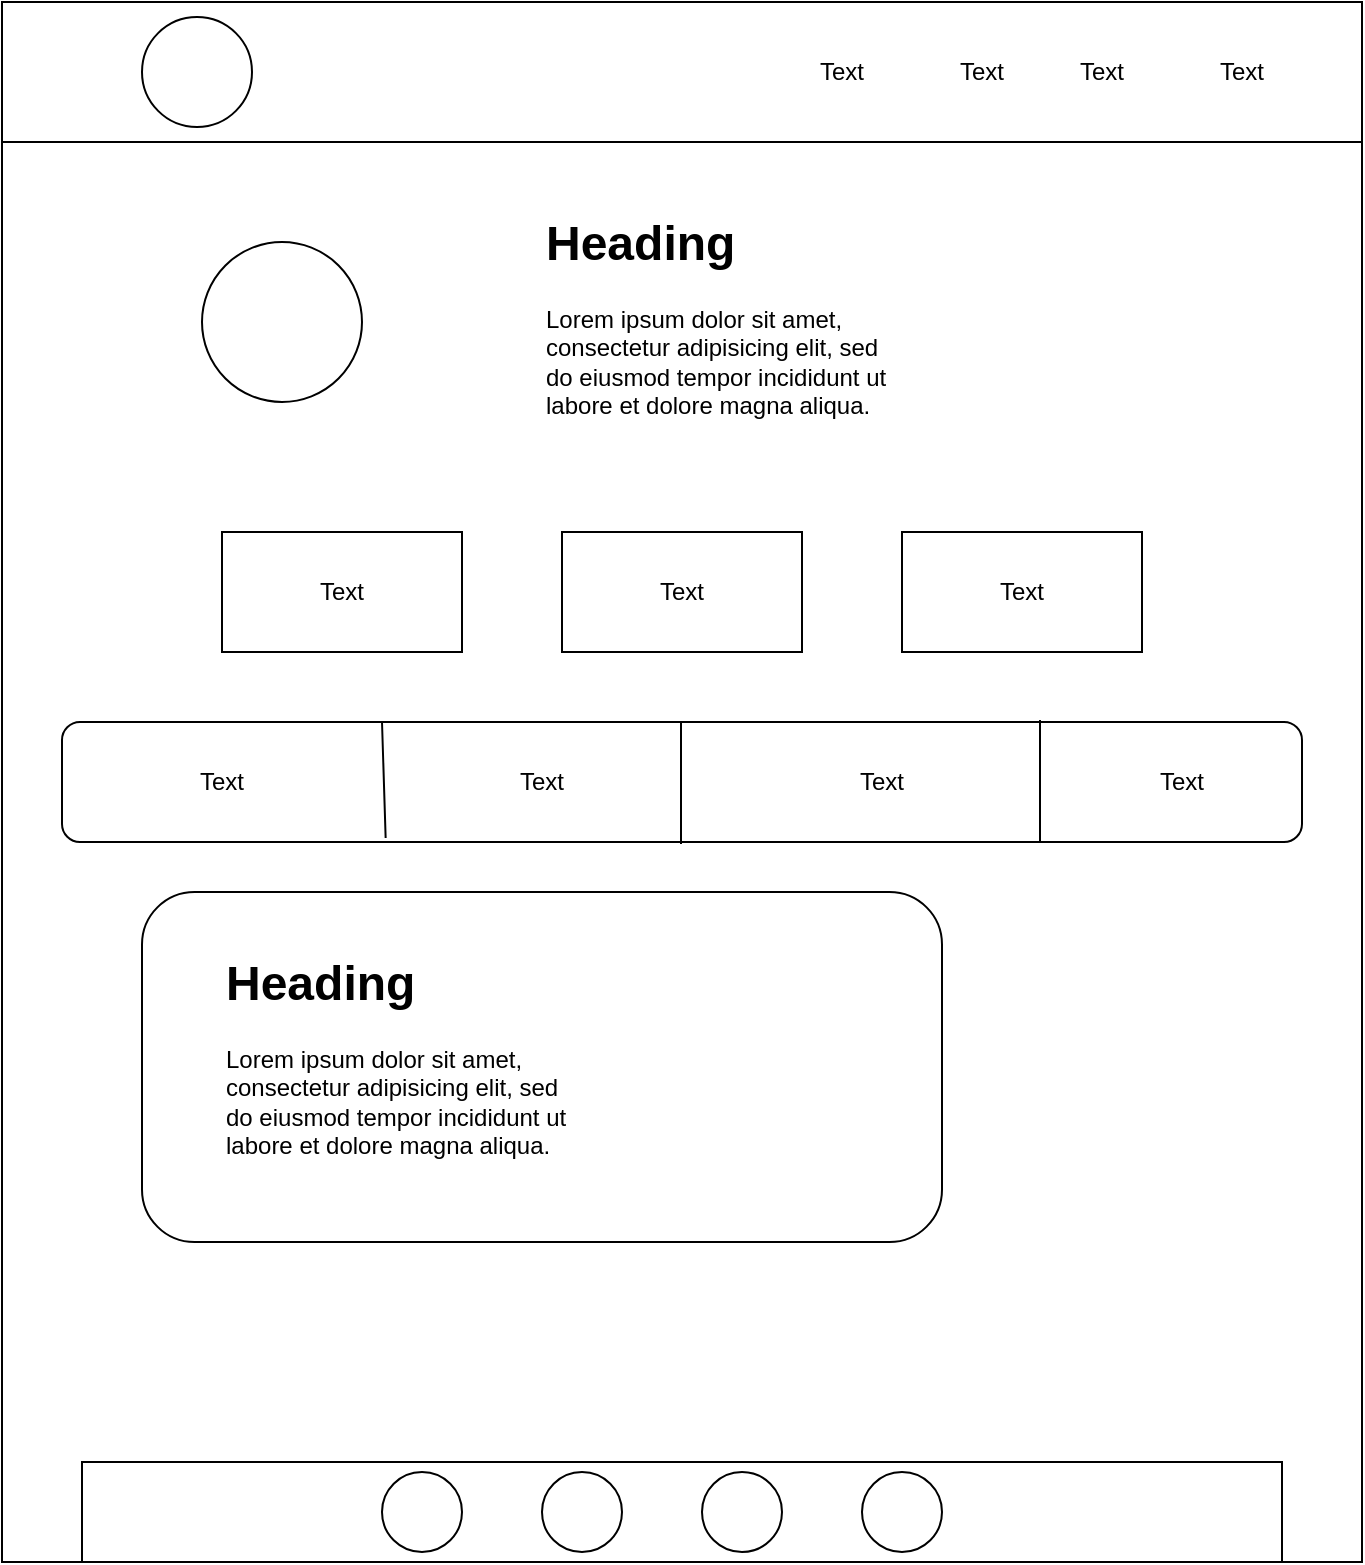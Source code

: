 <mxfile version="24.2.7" type="device">
  <diagram name="Página-1" id="-loPkzcuPb7qkBysw7mn">
    <mxGraphModel dx="1434" dy="780" grid="1" gridSize="10" guides="1" tooltips="1" connect="1" arrows="1" fold="1" page="1" pageScale="1" pageWidth="827" pageHeight="1169" math="0" shadow="0">
      <root>
        <mxCell id="0" />
        <mxCell id="1" parent="0" />
        <mxCell id="aY2KS8_h0rCA1LLG4cvc-1" value="" style="rounded=0;whiteSpace=wrap;html=1;" vertex="1" parent="1">
          <mxGeometry x="80" y="80" width="680" height="780" as="geometry" />
        </mxCell>
        <mxCell id="aY2KS8_h0rCA1LLG4cvc-2" value="" style="rounded=0;whiteSpace=wrap;html=1;" vertex="1" parent="1">
          <mxGeometry x="80" y="80" width="680" height="70" as="geometry" />
        </mxCell>
        <mxCell id="aY2KS8_h0rCA1LLG4cvc-3" value="" style="ellipse;whiteSpace=wrap;html=1;aspect=fixed;" vertex="1" parent="1">
          <mxGeometry x="150" y="87.5" width="55" height="55" as="geometry" />
        </mxCell>
        <mxCell id="aY2KS8_h0rCA1LLG4cvc-4" value="Text" style="text;html=1;align=center;verticalAlign=middle;whiteSpace=wrap;rounded=0;" vertex="1" parent="1">
          <mxGeometry x="470" y="100" width="60" height="30" as="geometry" />
        </mxCell>
        <mxCell id="aY2KS8_h0rCA1LLG4cvc-5" value="Text" style="text;html=1;align=center;verticalAlign=middle;whiteSpace=wrap;rounded=0;" vertex="1" parent="1">
          <mxGeometry x="540" y="100" width="60" height="30" as="geometry" />
        </mxCell>
        <mxCell id="aY2KS8_h0rCA1LLG4cvc-6" value="Text" style="text;html=1;align=center;verticalAlign=middle;whiteSpace=wrap;rounded=0;" vertex="1" parent="1">
          <mxGeometry x="670" y="100" width="60" height="30" as="geometry" />
        </mxCell>
        <mxCell id="aY2KS8_h0rCA1LLG4cvc-7" value="Text" style="text;html=1;align=center;verticalAlign=middle;whiteSpace=wrap;rounded=0;" vertex="1" parent="1">
          <mxGeometry x="600" y="100" width="60" height="30" as="geometry" />
        </mxCell>
        <mxCell id="aY2KS8_h0rCA1LLG4cvc-8" value="" style="ellipse;whiteSpace=wrap;html=1;aspect=fixed;" vertex="1" parent="1">
          <mxGeometry x="180" y="200" width="80" height="80" as="geometry" />
        </mxCell>
        <mxCell id="aY2KS8_h0rCA1LLG4cvc-9" value="&lt;h1 style=&quot;margin-top: 0px;&quot;&gt;Heading&lt;/h1&gt;&lt;p&gt;Lorem ipsum dolor sit amet, consectetur adipisicing elit, sed do eiusmod tempor incididunt ut labore et dolore magna aliqua.&lt;/p&gt;" style="text;html=1;whiteSpace=wrap;overflow=hidden;rounded=0;" vertex="1" parent="1">
          <mxGeometry x="350" y="180" width="180" height="120" as="geometry" />
        </mxCell>
        <mxCell id="aY2KS8_h0rCA1LLG4cvc-10" value="" style="rounded=0;whiteSpace=wrap;html=1;" vertex="1" parent="1">
          <mxGeometry x="190" y="345" width="120" height="60" as="geometry" />
        </mxCell>
        <mxCell id="aY2KS8_h0rCA1LLG4cvc-11" value="" style="rounded=0;whiteSpace=wrap;html=1;" vertex="1" parent="1">
          <mxGeometry x="360" y="345" width="120" height="60" as="geometry" />
        </mxCell>
        <mxCell id="aY2KS8_h0rCA1LLG4cvc-12" value="" style="rounded=0;whiteSpace=wrap;html=1;" vertex="1" parent="1">
          <mxGeometry x="530" y="345" width="120" height="60" as="geometry" />
        </mxCell>
        <mxCell id="aY2KS8_h0rCA1LLG4cvc-13" value="" style="rounded=1;whiteSpace=wrap;html=1;" vertex="1" parent="1">
          <mxGeometry x="110" y="440" width="620" height="60" as="geometry" />
        </mxCell>
        <mxCell id="aY2KS8_h0rCA1LLG4cvc-16" value="" style="rounded=1;whiteSpace=wrap;html=1;" vertex="1" parent="1">
          <mxGeometry x="150" y="525" width="400" height="175" as="geometry" />
        </mxCell>
        <mxCell id="aY2KS8_h0rCA1LLG4cvc-17" value="" style="rounded=0;whiteSpace=wrap;html=1;" vertex="1" parent="1">
          <mxGeometry x="120" y="810" width="600" height="50" as="geometry" />
        </mxCell>
        <mxCell id="aY2KS8_h0rCA1LLG4cvc-18" value="" style="ellipse;whiteSpace=wrap;html=1;aspect=fixed;" vertex="1" parent="1">
          <mxGeometry x="270" y="815" width="40" height="40" as="geometry" />
        </mxCell>
        <mxCell id="aY2KS8_h0rCA1LLG4cvc-19" value="" style="ellipse;whiteSpace=wrap;html=1;aspect=fixed;" vertex="1" parent="1">
          <mxGeometry x="350" y="815" width="40" height="40" as="geometry" />
        </mxCell>
        <mxCell id="aY2KS8_h0rCA1LLG4cvc-20" value="" style="ellipse;whiteSpace=wrap;html=1;aspect=fixed;" vertex="1" parent="1">
          <mxGeometry x="430" y="815" width="40" height="40" as="geometry" />
        </mxCell>
        <mxCell id="aY2KS8_h0rCA1LLG4cvc-21" value="" style="ellipse;whiteSpace=wrap;html=1;aspect=fixed;" vertex="1" parent="1">
          <mxGeometry x="510" y="815" width="40" height="40" as="geometry" />
        </mxCell>
        <mxCell id="aY2KS8_h0rCA1LLG4cvc-22" value="&lt;h1 style=&quot;margin-top: 0px;&quot;&gt;Heading&lt;/h1&gt;&lt;p&gt;Lorem ipsum dolor sit amet, consectetur adipisicing elit, sed do eiusmod tempor incididunt ut labore et dolore magna aliqua.&lt;/p&gt;" style="text;html=1;whiteSpace=wrap;overflow=hidden;rounded=0;" vertex="1" parent="1">
          <mxGeometry x="190" y="550" width="180" height="120" as="geometry" />
        </mxCell>
        <mxCell id="aY2KS8_h0rCA1LLG4cvc-23" value="Text" style="text;html=1;align=center;verticalAlign=middle;whiteSpace=wrap;rounded=0;" vertex="1" parent="1">
          <mxGeometry x="220" y="360" width="60" height="30" as="geometry" />
        </mxCell>
        <mxCell id="aY2KS8_h0rCA1LLG4cvc-24" value="Text" style="text;html=1;align=center;verticalAlign=middle;whiteSpace=wrap;rounded=0;" vertex="1" parent="1">
          <mxGeometry x="390" y="360" width="60" height="30" as="geometry" />
        </mxCell>
        <mxCell id="aY2KS8_h0rCA1LLG4cvc-25" value="Text" style="text;html=1;align=center;verticalAlign=middle;whiteSpace=wrap;rounded=0;" vertex="1" parent="1">
          <mxGeometry x="560" y="360" width="60" height="30" as="geometry" />
        </mxCell>
        <mxCell id="aY2KS8_h0rCA1LLG4cvc-26" value="Text" style="text;html=1;align=center;verticalAlign=middle;whiteSpace=wrap;rounded=0;" vertex="1" parent="1">
          <mxGeometry x="160" y="455" width="60" height="30" as="geometry" />
        </mxCell>
        <mxCell id="aY2KS8_h0rCA1LLG4cvc-27" value="Text" style="text;html=1;align=center;verticalAlign=middle;whiteSpace=wrap;rounded=0;" vertex="1" parent="1">
          <mxGeometry x="320" y="455" width="60" height="30" as="geometry" />
        </mxCell>
        <mxCell id="aY2KS8_h0rCA1LLG4cvc-28" value="Text" style="text;html=1;align=center;verticalAlign=middle;whiteSpace=wrap;rounded=0;" vertex="1" parent="1">
          <mxGeometry x="490" y="455" width="60" height="30" as="geometry" />
        </mxCell>
        <mxCell id="aY2KS8_h0rCA1LLG4cvc-29" value="Text" style="text;html=1;align=center;verticalAlign=middle;whiteSpace=wrap;rounded=0;" vertex="1" parent="1">
          <mxGeometry x="640" y="455" width="60" height="30" as="geometry" />
        </mxCell>
        <mxCell id="aY2KS8_h0rCA1LLG4cvc-31" value="" style="endArrow=none;html=1;rounded=0;exitX=0.261;exitY=0.967;exitDx=0;exitDy=0;exitPerimeter=0;" edge="1" parent="1" source="aY2KS8_h0rCA1LLG4cvc-13">
          <mxGeometry width="50" height="50" relative="1" as="geometry">
            <mxPoint x="230" y="500" as="sourcePoint" />
            <mxPoint x="270" y="440" as="targetPoint" />
            <Array as="points">
              <mxPoint x="270" y="440" />
            </Array>
          </mxGeometry>
        </mxCell>
        <mxCell id="aY2KS8_h0rCA1LLG4cvc-32" value="" style="endArrow=none;html=1;rounded=0;entryX=0.194;entryY=-0.017;entryDx=0;entryDy=0;entryPerimeter=0;" edge="1" parent="1">
          <mxGeometry width="50" height="50" relative="1" as="geometry">
            <mxPoint x="419.5" y="501" as="sourcePoint" />
            <mxPoint x="419.5" y="440" as="targetPoint" />
            <Array as="points" />
          </mxGeometry>
        </mxCell>
        <mxCell id="aY2KS8_h0rCA1LLG4cvc-33" value="" style="endArrow=none;html=1;rounded=0;entryX=0.194;entryY=-0.017;entryDx=0;entryDy=0;entryPerimeter=0;" edge="1" parent="1">
          <mxGeometry width="50" height="50" relative="1" as="geometry">
            <mxPoint x="599" y="500" as="sourcePoint" />
            <mxPoint x="599" y="439" as="targetPoint" />
            <Array as="points" />
          </mxGeometry>
        </mxCell>
      </root>
    </mxGraphModel>
  </diagram>
</mxfile>
